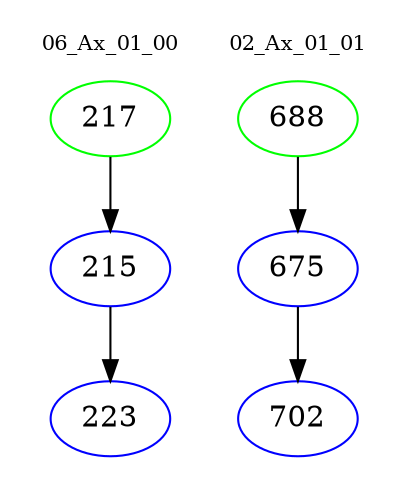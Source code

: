 digraph{
subgraph cluster_0 {
color = white
label = "06_Ax_01_00";
fontsize=10;
T0_217 [label="217", color="green"]
T0_217 -> T0_215 [color="black"]
T0_215 [label="215", color="blue"]
T0_215 -> T0_223 [color="black"]
T0_223 [label="223", color="blue"]
}
subgraph cluster_1 {
color = white
label = "02_Ax_01_01";
fontsize=10;
T1_688 [label="688", color="green"]
T1_688 -> T1_675 [color="black"]
T1_675 [label="675", color="blue"]
T1_675 -> T1_702 [color="black"]
T1_702 [label="702", color="blue"]
}
}
